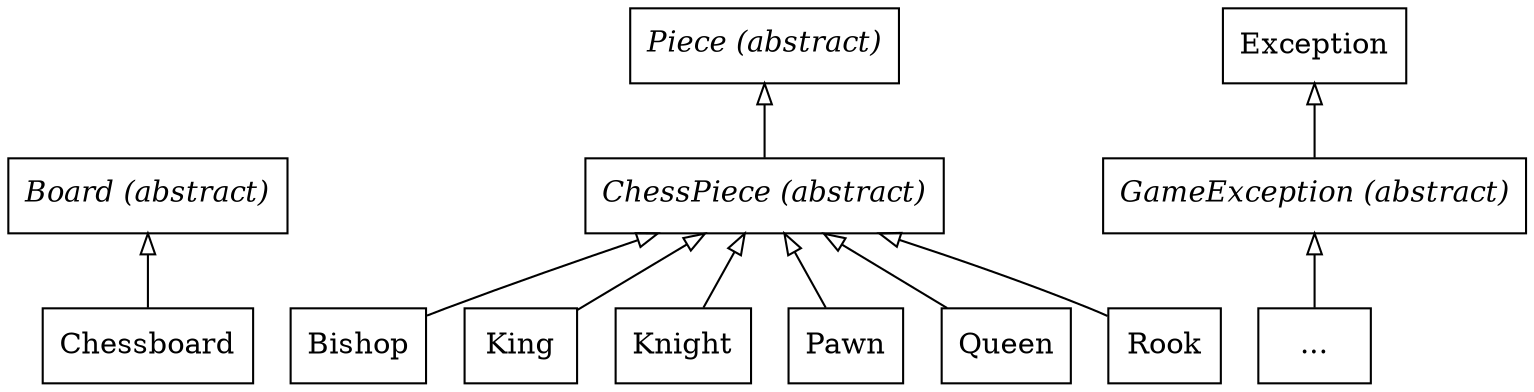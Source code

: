 digraph G
{
    rankdir=BT
    node [shape=box]
    edge [arrowhead=onormal]
    Chessboard -> Board
    {Bishop, King, Knight, Pawn, Queen, Rook} -> ChessPiece -> Piece

    Board [label=<<i>Board (abstract)</i>>]
    Piece [label=<<i>Piece (abstract)</i>>]
    ChessPiece [label=<<i>ChessPiece (abstract)</i>>]

    empty -> GameException -> Exception

    empty [label="..."]
    GameException [label=<<i>GameException (abstract)</i>>]
}
